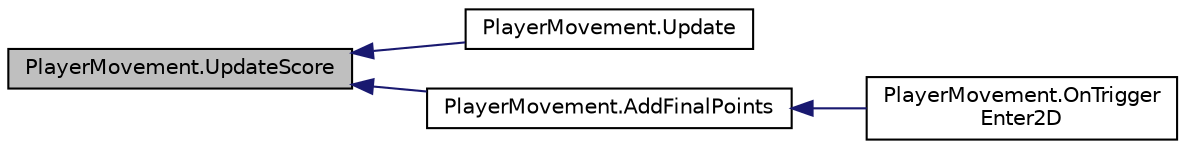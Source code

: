 digraph "PlayerMovement.UpdateScore"
{
  edge [fontname="Helvetica",fontsize="10",labelfontname="Helvetica",labelfontsize="10"];
  node [fontname="Helvetica",fontsize="10",shape=record];
  rankdir="LR";
  Node57 [label="PlayerMovement.UpdateScore",height=0.2,width=0.4,color="black", fillcolor="grey75", style="filled", fontcolor="black"];
  Node57 -> Node58 [dir="back",color="midnightblue",fontsize="10",style="solid",fontname="Helvetica"];
  Node58 [label="PlayerMovement.Update",height=0.2,width=0.4,color="black", fillcolor="white", style="filled",URL="$class_player_movement.html#aaf9b77d7177d538be9c1447d08191322"];
  Node57 -> Node59 [dir="back",color="midnightblue",fontsize="10",style="solid",fontname="Helvetica"];
  Node59 [label="PlayerMovement.AddFinalPoints",height=0.2,width=0.4,color="black", fillcolor="white", style="filled",URL="$class_player_movement.html#a99e6046125fbe147900c101f8f99d959"];
  Node59 -> Node60 [dir="back",color="midnightblue",fontsize="10",style="solid",fontname="Helvetica"];
  Node60 [label="PlayerMovement.OnTrigger\lEnter2D",height=0.2,width=0.4,color="black", fillcolor="white", style="filled",URL="$class_player_movement.html#a0f1ed1e33528156b8222ef90b75cf6c9",tooltip="OnTriggerEnter2D: Only runs when the player reaches the end post. GameObject that collided with this..."];
}
